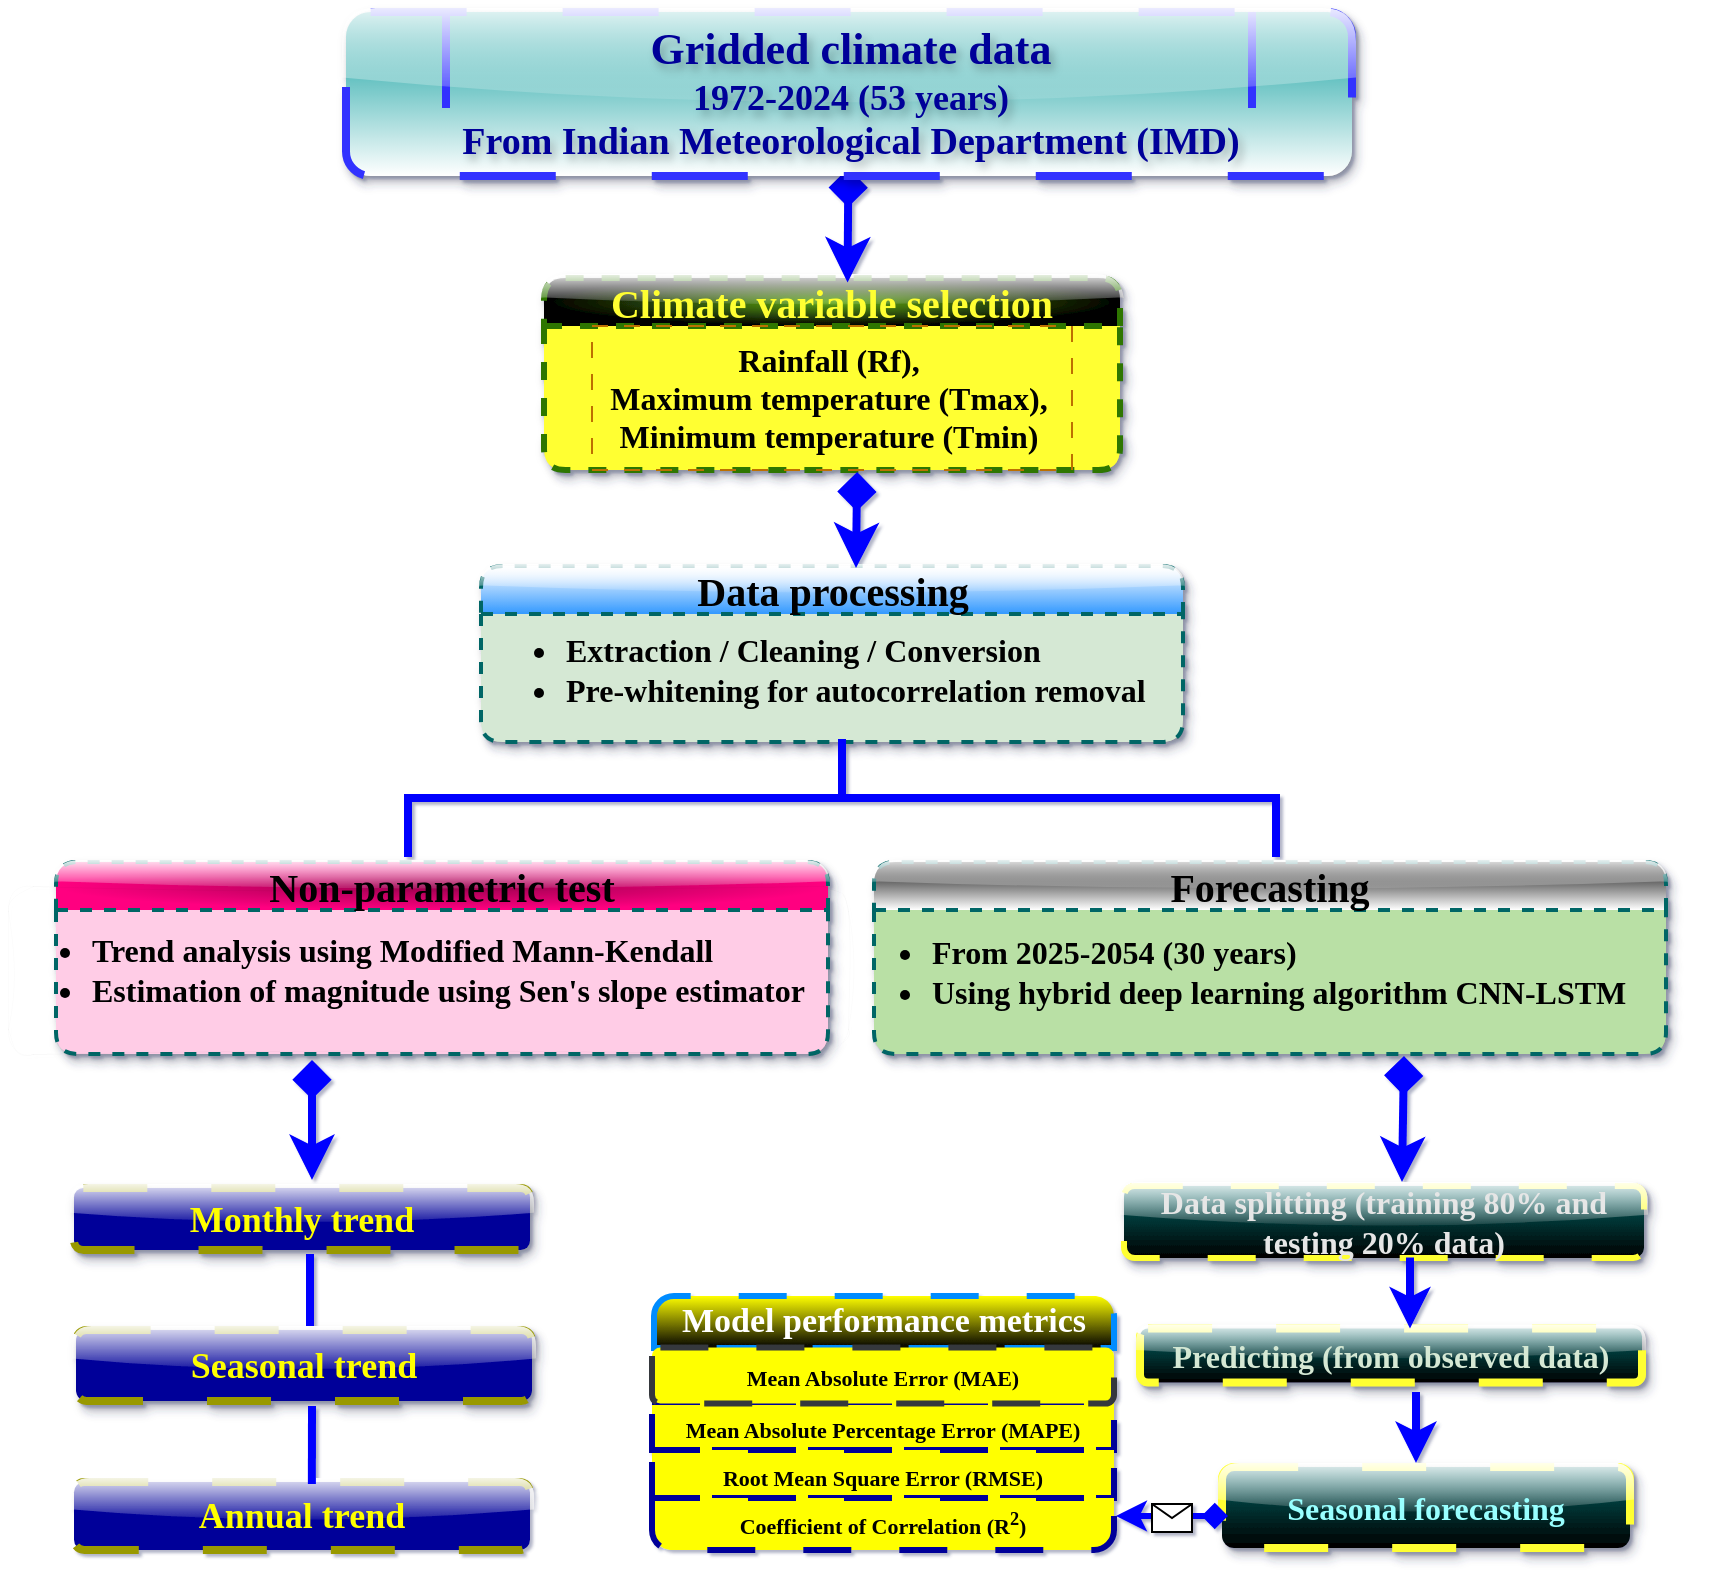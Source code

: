 <mxfile version="26.1.1">
  <diagram id="C5RBs43oDa-KdzZeNtuy" name="Page-1">
    <mxGraphModel dx="1869" dy="659" grid="1" gridSize="12" guides="1" tooltips="1" connect="1" arrows="1" fold="1" page="1" pageScale="1" pageWidth="827" pageHeight="1169" background="#ffffff" math="1" shadow="1">
      <root>
        <mxCell id="WIyWlLk6GJQsqaUBKTNV-0" />
        <mxCell id="WIyWlLk6GJQsqaUBKTNV-1" parent="WIyWlLk6GJQsqaUBKTNV-0" />
        <mxCell id="WIyWlLk6GJQsqaUBKTNV-2" value="" style="rounded=0;html=1;jettySize=auto;orthogonalLoop=1;fontSize=11;endArrow=block;endFill=0;endSize=8;strokeWidth=1;shadow=0;labelBackgroundColor=none;edgeStyle=orthogonalEdgeStyle;" parent="WIyWlLk6GJQsqaUBKTNV-1" edge="1">
          <mxGeometry relative="1" as="geometry">
            <mxPoint x="220" y="170" as="targetPoint" />
          </mxGeometry>
        </mxCell>
        <mxCell id="WIyWlLk6GJQsqaUBKTNV-4" value="Yes" style="rounded=0;html=1;jettySize=auto;orthogonalLoop=1;fontSize=11;endArrow=block;endFill=0;endSize=8;strokeWidth=1;shadow=0;labelBackgroundColor=none;edgeStyle=orthogonalEdgeStyle;" parent="WIyWlLk6GJQsqaUBKTNV-1" edge="1">
          <mxGeometry y="20" relative="1" as="geometry">
            <mxPoint as="offset" />
            <mxPoint x="220" y="250" as="sourcePoint" />
          </mxGeometry>
        </mxCell>
        <mxCell id="WIyWlLk6GJQsqaUBKTNV-5" value="No" style="edgeStyle=orthogonalEdgeStyle;rounded=0;html=1;jettySize=auto;orthogonalLoop=1;fontSize=11;endArrow=block;endFill=0;endSize=8;strokeWidth=1;shadow=0;labelBackgroundColor=none;" parent="WIyWlLk6GJQsqaUBKTNV-1" edge="1">
          <mxGeometry y="10" relative="1" as="geometry">
            <mxPoint as="offset" />
            <mxPoint x="270" y="210" as="sourcePoint" />
          </mxGeometry>
        </mxCell>
        <mxCell id="WIyWlLk6GJQsqaUBKTNV-8" value="No" style="rounded=0;html=1;jettySize=auto;orthogonalLoop=1;fontSize=11;endArrow=block;endFill=0;endSize=8;strokeWidth=1;shadow=0;labelBackgroundColor=none;edgeStyle=orthogonalEdgeStyle;" parent="WIyWlLk6GJQsqaUBKTNV-1" edge="1">
          <mxGeometry x="0.333" y="20" relative="1" as="geometry">
            <mxPoint as="offset" />
            <mxPoint x="220" y="370" as="sourcePoint" />
          </mxGeometry>
        </mxCell>
        <mxCell id="WIyWlLk6GJQsqaUBKTNV-9" value="Yes" style="edgeStyle=orthogonalEdgeStyle;rounded=0;html=1;jettySize=auto;orthogonalLoop=1;fontSize=11;endArrow=block;endFill=0;endSize=8;strokeWidth=1;shadow=0;labelBackgroundColor=none;" parent="WIyWlLk6GJQsqaUBKTNV-1" edge="1">
          <mxGeometry y="10" relative="1" as="geometry">
            <mxPoint as="offset" />
            <mxPoint x="320" y="330" as="targetPoint" />
          </mxGeometry>
        </mxCell>
        <mxCell id="UrOnI7uU73F_u0JW5zdo-0" value="&lt;font style=&quot;color: rgb(255, 255, 51); font-size: 20px;&quot;&gt;Climate variable selection&lt;/font&gt;" style="swimlane;whiteSpace=wrap;html=1;startSize=24;fillStyle=auto;fillColor=#60a917;fontColor=#ffffff;strokeColor=#2D7600;gradientColor=default;swimlaneFillColor=light-dark(#FFFF33,#00A200);rounded=1;shadow=1;glass=1;swimlaneLine=1;gradientDirection=radial;strokeWidth=3;dashed=1;fontFamily=Garamond;" parent="WIyWlLk6GJQsqaUBKTNV-1" vertex="1">
          <mxGeometry x="253" y="144" width="288" height="96" as="geometry">
            <mxRectangle x="510" y="60" width="130" height="30" as="alternateBounds" />
          </mxGeometry>
        </mxCell>
        <mxCell id="F0146wAJavmaQIr5UsxC-5" value="&lt;font face=&quot;Garamond&quot;&gt;&lt;b style=&quot;&quot;&gt;Rainfall (Rf),&amp;nbsp;&lt;/b&gt;&lt;/font&gt;&lt;div&gt;&lt;font face=&quot;Garamond&quot;&gt;&lt;b&gt;Maximum temperature (Tmax),&amp;nbsp;&lt;/b&gt;&lt;/font&gt;&lt;div&gt;&lt;font face=&quot;Garamond&quot;&gt;&lt;b style=&quot;&quot;&gt;Minimum temperature (Tmin)&amp;nbsp;&lt;/b&gt;&lt;/font&gt;&lt;/div&gt;&lt;/div&gt;" style="text;html=1;align=center;verticalAlign=middle;resizable=0;points=[];autosize=1;strokeColor=#BD7000;fillColor=none;fontSize=16;dashed=1;dashPattern=8 8;fontColor=#000000;" parent="UrOnI7uU73F_u0JW5zdo-0" vertex="1">
          <mxGeometry x="24" y="24" width="240" height="72" as="geometry" />
        </mxCell>
        <mxCell id="UrOnI7uU73F_u0JW5zdo-12" style="edgeStyle=none;curved=1;rounded=0;orthogonalLoop=1;jettySize=auto;html=1;exitX=0.75;exitY=0;exitDx=0;exitDy=0;fontSize=12;startSize=8;endSize=8;" parent="WIyWlLk6GJQsqaUBKTNV-1" edge="1">
          <mxGeometry relative="1" as="geometry">
            <mxPoint x="183.5" y="607" as="sourcePoint" />
            <mxPoint x="183.5" y="607" as="targetPoint" />
          </mxGeometry>
        </mxCell>
        <mxCell id="UrOnI7uU73F_u0JW5zdo-17" value="&lt;font face=&quot;Garamond&quot; style=&quot;font-size: 20px;&quot;&gt;Data processing&lt;/font&gt;" style="swimlane;whiteSpace=wrap;html=1;startSize=24;fillStyle=solid;gradientColor=#3399FF;swimlaneFillColor=#D5E8D4;strokeColor=#006666;dashed=1;strokeWidth=2;rounded=1;shadow=1;glass=1;" parent="WIyWlLk6GJQsqaUBKTNV-1" vertex="1">
          <mxGeometry x="221.5" y="288" width="351" height="88" as="geometry">
            <mxRectangle x="510" y="60" width="130" height="30" as="alternateBounds" />
          </mxGeometry>
        </mxCell>
        <mxCell id="UrOnI7uU73F_u0JW5zdo-35" value="&lt;ul&gt;&lt;li&gt;&lt;font face=&quot;Garamond&quot;&gt;&lt;b style=&quot;&quot;&gt;Extraction /&amp;nbsp;&lt;span style=&quot;color: light-dark(rgb(0, 0, 0), rgb(255, 255, 255));&quot;&gt;Cleaning /&amp;nbsp;&lt;/span&gt;&lt;span style=&quot;color: light-dark(rgb(0, 0, 0), rgb(255, 255, 255));&quot;&gt;Conversion&lt;/span&gt;&lt;/b&gt;&lt;/font&gt;&lt;/li&gt;&lt;li&gt;&lt;font face=&quot;Garamond&quot;&gt;&lt;b style=&quot;&quot;&gt;&lt;span style=&quot;color: light-dark(rgb(0, 0, 0), rgb(255, 255, 255));&quot;&gt;Pre-whitening for autocorrelation removal&lt;/span&gt;&lt;/b&gt;&lt;/font&gt;&lt;/li&gt;&lt;/ul&gt;" style="text;html=1;align=left;verticalAlign=middle;resizable=0;points=[];autosize=1;strokeColor=default;fillColor=none;fontSize=16;strokeWidth=0;rounded=1;glass=1;shadow=1;dashed=1;sketch=1;curveFitting=1;jiggle=2;labelBackgroundColor=none;labelBorderColor=none;textShadow=0;opacity=0;" parent="UrOnI7uU73F_u0JW5zdo-17" vertex="1">
          <mxGeometry y="10" width="348" height="84" as="geometry" />
        </mxCell>
        <mxCell id="F0146wAJavmaQIr5UsxC-46" style="edgeStyle=none;curved=1;rounded=0;orthogonalLoop=1;jettySize=auto;html=1;entryX=0.527;entryY=0.002;entryDx=0;entryDy=0;fontSize=12;startSize=10;endSize=10;strokeColor=#0000FF;targetPerimeterSpacing=0;sourcePerimeterSpacing=0;startArrow=diamond;startFill=1;strokeWidth=4;entryPerimeter=0;" parent="WIyWlLk6GJQsqaUBKTNV-1" edge="1">
          <mxGeometry relative="1" as="geometry">
            <mxPoint x="405.181" y="89" as="sourcePoint" />
            <mxPoint x="404.776" y="146.192" as="targetPoint" />
          </mxGeometry>
        </mxCell>
        <mxCell id="UrOnI7uU73F_u0JW5zdo-19" value="&lt;font style=&quot;&quot; face=&quot;Garamond&quot;&gt;&lt;b style=&quot;&quot;&gt;&lt;font style=&quot;font-size: 22px;&quot;&gt;Gridded climate data&lt;/font&gt;&lt;br&gt;&lt;font style=&quot;font-size: 18px;&quot;&gt;1972-2024 (53 years)&lt;/font&gt;&lt;br&gt;&lt;font style=&quot;font-size: 19px;&quot;&gt;From Indian Meteorological Department (IMD)&lt;/font&gt;&lt;/b&gt;&lt;/font&gt;" style="shape=process;backgroundOutline=1;fillColor=default;rounded=1;glass=1;shadow=1;strokeColor=#3333FF;gradientColor=#009999;fontColor=light-dark(#000099,#DADAFF);fontStyle=0;labelBackgroundColor=none;labelBorderColor=none;textShadow=1;whiteSpace=wrap;html=1;gradientDirection=north;strokeWidth=4;perimeterSpacing=4;dashed=1;dashPattern=12 12;" parent="WIyWlLk6GJQsqaUBKTNV-1" vertex="1">
          <mxGeometry x="154" y="11" width="503" height="82" as="geometry" />
        </mxCell>
        <mxCell id="UrOnI7uU73F_u0JW5zdo-31" style="edgeStyle=none;curved=1;rounded=0;orthogonalLoop=1;jettySize=auto;html=1;entryX=0.5;entryY=0;entryDx=0;entryDy=0;fontSize=12;startSize=8;endSize=8;" parent="WIyWlLk6GJQsqaUBKTNV-1" edge="1">
          <mxGeometry relative="1" as="geometry">
            <mxPoint x="482" y="804" as="sourcePoint" />
          </mxGeometry>
        </mxCell>
        <mxCell id="UrOnI7uU73F_u0JW5zdo-41" value="&lt;div&gt;&lt;span style=&quot;font-size: 13px;&quot;&gt;&lt;br&gt;&lt;/span&gt;&lt;/div&gt;" style="text;html=1;align=left;verticalAlign=middle;resizable=0;points=[];autosize=1;strokeColor=none;fillColor=none;fontSize=16;" parent="WIyWlLk6GJQsqaUBKTNV-1" vertex="1">
          <mxGeometry x="312" y="617.5" width="24" height="36" as="geometry" />
        </mxCell>
        <mxCell id="F0146wAJavmaQIr5UsxC-14" value="&lt;font face=&quot;Garamond&quot;&gt;&lt;span style=&quot;font-size: 20px;&quot;&gt;Non-parametric test&lt;/span&gt;&lt;/font&gt;" style="swimlane;whiteSpace=wrap;html=1;startSize=24;fillStyle=solid;gradientColor=#FF0080;swimlaneFillColor=#FFCCE6;strokeColor=#006666;dashed=1;strokeWidth=2;rounded=1;shadow=1;glass=1;fillColor=#99004D;gradientDirection=radial;" parent="WIyWlLk6GJQsqaUBKTNV-1" vertex="1">
          <mxGeometry x="9" y="436" width="386" height="96" as="geometry">
            <mxRectangle x="510" y="60" width="130" height="30" as="alternateBounds" />
          </mxGeometry>
        </mxCell>
        <mxCell id="F0146wAJavmaQIr5UsxC-15" value="&lt;ul&gt;&lt;li&gt;&lt;b style=&quot;&quot;&gt;&lt;font face=&quot;Garamond&quot;&gt;Trend analysis using Modified Mann-Kendall&lt;/font&gt;&lt;/b&gt;&lt;/li&gt;&lt;li&gt;&lt;b style=&quot;&quot;&gt;&lt;font face=&quot;Garamond&quot;&gt;Estimation of magnitude using Sen&#39;s slope estimator&lt;/font&gt;&lt;/b&gt;&lt;/li&gt;&lt;/ul&gt;" style="text;html=1;align=left;verticalAlign=middle;resizable=0;points=[];autosize=1;strokeColor=default;fillColor=none;fontSize=16;strokeWidth=0;rounded=1;glass=1;shadow=1;dashed=1;sketch=1;curveFitting=1;jiggle=2;dashPattern=1 4;opacity=20;" parent="F0146wAJavmaQIr5UsxC-14" vertex="1">
          <mxGeometry x="-24" y="12" width="420" height="84" as="geometry" />
        </mxCell>
        <mxCell id="F0146wAJavmaQIr5UsxC-16" value="&lt;font face=&quot;Garamond&quot;&gt;&lt;span style=&quot;font-size: 20px;&quot;&gt;Forecasting&lt;/span&gt;&lt;/font&gt;" style="swimlane;whiteSpace=wrap;html=1;startSize=24;fillStyle=solid;gradientColor=default;swimlaneFillColor=#B9E0A5;strokeColor=#006666;dashed=1;strokeWidth=2;rounded=1;shadow=1;glass=1;fillColor=default;gradientDirection=north;" parent="WIyWlLk6GJQsqaUBKTNV-1" vertex="1">
          <mxGeometry x="418" y="436" width="396" height="96" as="geometry">
            <mxRectangle x="510" y="60" width="130" height="30" as="alternateBounds" />
          </mxGeometry>
        </mxCell>
        <mxCell id="F0146wAJavmaQIr5UsxC-17" value="&lt;ul&gt;&lt;li&gt;&lt;b style=&quot;&quot;&gt;&lt;font face=&quot;Garamond&quot;&gt;From 2025-2054 (30 years)&lt;/font&gt;&lt;/b&gt;&lt;/li&gt;&lt;li&gt;&lt;b style=&quot;&quot;&gt;&lt;font face=&quot;Garamond&quot;&gt;Using hybrid deep learning algorithm CNN-LSTM&lt;/font&gt;&lt;/b&gt;&lt;/li&gt;&lt;/ul&gt;" style="text;html=1;align=left;verticalAlign=middle;resizable=0;points=[];autosize=1;strokeColor=#FF66FF;fillColor=none;fontSize=16;strokeWidth=0;rounded=1;glass=1;shadow=1;dashed=1;sketch=1;curveFitting=1;jiggle=2;opacity=0;" parent="F0146wAJavmaQIr5UsxC-16" vertex="1">
          <mxGeometry x="-13" y="13" width="420" height="84" as="geometry" />
        </mxCell>
        <mxCell id="F0146wAJavmaQIr5UsxC-18" value="&lt;font style=&quot;color: rgb(255, 255, 0); font-size: 18px;&quot; face=&quot;Garamond&quot;&gt;&lt;b style=&quot;&quot;&gt;Annual trend&lt;/b&gt;&lt;/font&gt;" style="rounded=1;whiteSpace=wrap;html=1;strokeColor=#999900;fillColor=#000099;glass=1;strokeWidth=4;dashed=1;dashPattern=8 8;" parent="WIyWlLk6GJQsqaUBKTNV-1" vertex="1">
          <mxGeometry x="18" y="746" width="228" height="34" as="geometry" />
        </mxCell>
        <mxCell id="F0146wAJavmaQIr5UsxC-19" value="&lt;font style=&quot;color: rgb(255, 255, 0); font-size: 18px;&quot; face=&quot;Garamond&quot;&gt;&lt;b style=&quot;&quot;&gt;Seasonal trend&lt;/b&gt;&lt;/font&gt;" style="rounded=1;whiteSpace=wrap;html=1;fillStyle=solid;fillColor=#000099;dashed=1;dashPattern=8 8;strokeColor=#999900;strokeWidth=4;glass=1;shadow=1;" parent="WIyWlLk6GJQsqaUBKTNV-1" vertex="1">
          <mxGeometry x="19" y="670" width="228" height="35.5" as="geometry" />
        </mxCell>
        <mxCell id="F0146wAJavmaQIr5UsxC-20" value="&lt;font style=&quot;font-size: 18px;&quot; face=&quot;Garamond&quot;&gt;&lt;b style=&quot;&quot;&gt;Monthly trend&lt;/b&gt;&lt;/font&gt;" style="rounded=1;whiteSpace=wrap;html=1;fontColor=#FFFF00;labelBackgroundColor=none;fillStyle=solid;fillColor=#000099;strokeWidth=4;strokeColor=#999900;dashed=1;dashPattern=8 8;shadow=1;glass=1;" parent="WIyWlLk6GJQsqaUBKTNV-1" vertex="1">
          <mxGeometry x="18" y="599" width="228" height="31" as="geometry" />
        </mxCell>
        <mxCell id="F0146wAJavmaQIr5UsxC-21" value="&lt;font style=&quot;color: rgb(153, 255, 255);&quot; face=&quot;Garamond&quot;&gt;&lt;span style=&quot;font-size: 16px;&quot;&gt;&lt;b style=&quot;&quot;&gt;Seasonal forecasting&lt;/b&gt;&lt;/span&gt;&lt;/font&gt;" style="rounded=1;whiteSpace=wrap;html=1;fillColor=#006666;glass=1;shadow=1;strokeColor=#FFFF33;dashed=1;dashPattern=8 8;strokeWidth=4;gradientColor=default;" parent="WIyWlLk6GJQsqaUBKTNV-1" vertex="1">
          <mxGeometry x="592" y="738.5" width="204" height="40.5" as="geometry" />
        </mxCell>
        <mxCell id="F0146wAJavmaQIr5UsxC-22" value="&lt;font style=&quot;color: rgb(213, 232, 212);&quot; face=&quot;Garamond&quot;&gt;&lt;span style=&quot;font-size: 16px;&quot;&gt;&lt;b style=&quot;&quot;&gt;Predicting (from observed data)&lt;/b&gt;&lt;/span&gt;&lt;/font&gt;" style="rounded=1;whiteSpace=wrap;html=1;fillColor=#006666;glass=1;shadow=1;dashed=1;dashPattern=8 8;strokeWidth=4;strokeColor=#FFFF33;gradientColor=default;" parent="WIyWlLk6GJQsqaUBKTNV-1" vertex="1">
          <mxGeometry x="551" y="669.25" width="251" height="27" as="geometry" />
        </mxCell>
        <mxCell id="F0146wAJavmaQIr5UsxC-23" value="&lt;font style=&quot;color: rgb(230, 230, 230);&quot; face=&quot;Garamond&quot;&gt;&lt;span style=&quot;font-size: 16px;&quot;&gt;&lt;b style=&quot;&quot;&gt;Data splitting (training 80% and testing 20% data)&lt;/b&gt;&lt;/span&gt;&lt;/font&gt;" style="rounded=1;whiteSpace=wrap;html=1;fillColor=#006666;glass=1;dashed=1;dashPattern=8 8;strokeColor=#FFFF33;strokeWidth=3;shadow=1;gradientColor=default;" parent="WIyWlLk6GJQsqaUBKTNV-1" vertex="1">
          <mxGeometry x="543" y="598" width="260" height="36" as="geometry" />
        </mxCell>
        <mxCell id="F0146wAJavmaQIr5UsxC-27" value="&#xa;&lt;b style=&quot;forced-color-adjust: none; color: rgb(0, 0, 0); font-family: Garamond; font-style: normal; font-variant-ligatures: normal; font-variant-caps: normal; letter-spacing: normal; orphans: 2; text-align: center; text-indent: 0px; text-transform: none; widows: 2; word-spacing: 0px; -webkit-text-stroke-width: 0px; white-space: normal; background-color: rgb(251, 251, 251); text-decoration-thickness: initial; text-decoration-style: initial; text-decoration-color: initial;&quot;&gt;Mean Absolute Error (MAE)&lt;/b&gt;&#xa;&#xa;" style="swimlane;shape=mxgraph.bootstrap.anchor;strokeColor=#000099;fillColor=#FFFF00;fontColor=#666666;fontStyle=0;childLayout=stackLayout;horizontal=1;startSize=0;horizontalStack=0;resizeParent=1;resizeParentMax=0;resizeLast=0;collapsible=0;marginBottom=0;whiteSpace=wrap;html=1;dashed=1;dashPattern=8 8;strokeWidth=4;gradientColor=default;shadow=0;fontSize=11;" parent="WIyWlLk6GJQsqaUBKTNV-1" vertex="1">
          <mxGeometry x="307" y="706" width="231" height="74" as="geometry" />
        </mxCell>
        <mxCell id="F0146wAJavmaQIr5UsxC-29" value="&lt;b style=&quot;color: rgb(0, 0, 0); font-family: Garamond;&quot;&gt;&lt;font style=&quot;font-size: 11px;&quot;&gt;Mean Absolute Percentage Error (MAPE)&lt;/font&gt;&lt;/b&gt;" style="text;strokeColor=inherit;align=center;verticalAlign=middle;spacingLeft=10;spacingRight=10;overflow=hidden;points=[[0,0.5],[1,0.5]];portConstraint=eastwest;rotatable=0;whiteSpace=wrap;html=1;rSize=5;fillColor=inherit;fontColor=inherit;fontSize=17;fontStyle=1;dashed=1;dashPattern=8 8;strokeWidth=3;" parent="F0146wAJavmaQIr5UsxC-27" vertex="1">
          <mxGeometry width="231" height="24" as="geometry" />
        </mxCell>
        <mxCell id="F0146wAJavmaQIr5UsxC-30" value="&lt;b style=&quot;color: rgb(0, 0, 0); font-family: Garamond;&quot;&gt;&lt;font style=&quot;font-size: 11px;&quot;&gt;Root Mean Square Error (RMSE)&lt;/font&gt;&lt;/b&gt;" style="text;strokeColor=inherit;align=center;verticalAlign=middle;spacingLeft=10;spacingRight=10;overflow=hidden;points=[[0,0.5],[1,0.5]];portConstraint=eastwest;rotatable=0;whiteSpace=wrap;html=1;rSize=5;fillColor=inherit;fontColor=inherit;fontSize=17;fontStyle=1;dashed=1;dashPattern=8 8;strokeWidth=3;" parent="F0146wAJavmaQIr5UsxC-27" vertex="1">
          <mxGeometry y="24" width="231" height="24" as="geometry" />
        </mxCell>
        <mxCell id="F0146wAJavmaQIr5UsxC-31" value="&lt;b style=&quot;color: rgb(0, 0, 0); font-family: Garamond;&quot;&gt;&lt;font style=&quot;font-size: 11px;&quot;&gt;Coefficient of Correlation (R&lt;sup style=&quot;&quot;&gt;2&lt;/sup&gt;)&lt;/font&gt;&lt;/b&gt;" style="text;strokeColor=inherit;align=center;verticalAlign=middle;spacingLeft=10;spacingRight=10;overflow=hidden;points=[[0,0.5],[1,0.5]];portConstraint=eastwest;rotatable=0;whiteSpace=wrap;html=1;shape=mxgraph.mockup.bottomButton;rSize=10;fillColor=inherit;fontColor=inherit;fontSize=17;fontStyle=1;dashed=1;dashPattern=8 8;strokeWidth=3;" parent="F0146wAJavmaQIr5UsxC-27" vertex="1">
          <mxGeometry y="48" width="231" height="26" as="geometry" />
        </mxCell>
        <mxCell id="F0146wAJavmaQIr5UsxC-33" style="edgeStyle=none;curved=1;rounded=0;orthogonalLoop=1;jettySize=auto;html=1;entryX=0.998;entryY=0.056;entryDx=0;entryDy=0;entryPerimeter=0;fontSize=12;startSize=8;endSize=8;" parent="F0146wAJavmaQIr5UsxC-27" source="F0146wAJavmaQIr5UsxC-27" target="F0146wAJavmaQIr5UsxC-30" edge="1">
          <mxGeometry relative="1" as="geometry" />
        </mxCell>
        <mxCell id="F0146wAJavmaQIr5UsxC-28" value="&lt;font face=&quot;Garamond&quot;&gt;Model performance metrics&lt;/font&gt;" style="text;strokeColor=#008CFF;align=center;verticalAlign=middle;spacingLeft=10;spacingRight=10;overflow=hidden;points=[[0,0.5],[1,0.5]];portConstraint=eastwest;rotatable=0;whiteSpace=wrap;html=1;shape=mxgraph.mockup.topButton;rSize=10;fillColor=#FFFF00;fontColor=#ffffff;fontSize=17;fontStyle=1;gradientColor=default;dashed=1;dashPattern=8 8;strokeWidth=3;" parent="WIyWlLk6GJQsqaUBKTNV-1" vertex="1">
          <mxGeometry x="308" y="653" width="230" height="26" as="geometry" />
        </mxCell>
        <mxCell id="F0146wAJavmaQIr5UsxC-35" value="&lt;b style=&quot;color: rgb(0, 0, 0); font-family: Garamond;&quot;&gt;&lt;font style=&quot;font-size: 11px;&quot;&gt;Mean Absolute Error (MAE)&lt;/font&gt;&lt;/b&gt;" style="text;strokeColor=#36393d;align=center;verticalAlign=middle;spacingLeft=10;spacingRight=10;overflow=hidden;points=[[0,0.5],[1,0.5]];portConstraint=eastwest;rotatable=0;whiteSpace=wrap;html=1;rSize=5;fillColor=#FFFF00;fontSize=17;fontStyle=1;rounded=1;glass=0;shadow=0;dashed=1;dashPattern=8 8;strokeWidth=3;gradientColor=none;" parent="WIyWlLk6GJQsqaUBKTNV-1" vertex="1">
          <mxGeometry x="307" y="678.75" width="231" height="28" as="geometry" />
        </mxCell>
        <mxCell id="F0146wAJavmaQIr5UsxC-36" value="" style="endArrow=classic;html=1;rounded=0;fontSize=12;curved=1;strokeWidth=3;startArrow=diamond;startFill=1;strokeColor=#0000FF;" parent="WIyWlLk6GJQsqaUBKTNV-1" edge="1">
          <mxGeometry relative="1" as="geometry">
            <mxPoint x="595" y="763" as="sourcePoint" />
            <mxPoint x="539" y="763" as="targetPoint" />
          </mxGeometry>
        </mxCell>
        <mxCell id="F0146wAJavmaQIr5UsxC-37" value="" style="shape=message;html=1;outlineConnect=0;strokeWidth=1;" parent="F0146wAJavmaQIr5UsxC-36" vertex="1">
          <mxGeometry width="20" height="14" relative="1" as="geometry">
            <mxPoint x="-10" y="-6" as="offset" />
          </mxGeometry>
        </mxCell>
        <mxCell id="F0146wAJavmaQIr5UsxC-44" value="" style="strokeWidth=4;html=1;shape=mxgraph.flowchart.annotation_2;align=left;labelPosition=right;pointerEvents=1;rotation=90;fillColor=#0000FF;strokeColor=#0000FF;gradientColor=default;" parent="WIyWlLk6GJQsqaUBKTNV-1" vertex="1">
          <mxGeometry x="372.5" y="187" width="59" height="434" as="geometry" />
        </mxCell>
        <mxCell id="F0146wAJavmaQIr5UsxC-45" style="edgeStyle=none;curved=1;rounded=0;orthogonalLoop=1;jettySize=auto;html=1;fontSize=12;startSize=10;endSize=10;startArrow=diamond;startFill=1;strokeWidth=4;sourcePerimeterSpacing=0;strokeColor=#0000FF;" parent="WIyWlLk6GJQsqaUBKTNV-1" edge="1">
          <mxGeometry relative="1" as="geometry">
            <mxPoint x="409.571" y="241" as="sourcePoint" />
            <mxPoint x="409" y="289" as="targetPoint" />
          </mxGeometry>
        </mxCell>
        <mxCell id="F0146wAJavmaQIr5UsxC-48" value="" style="endArrow=classic;html=1;rounded=0;fontSize=12;startSize=10;endSize=10;curved=1;startArrow=diamond;startFill=1;strokeWidth=4;strokeColor=#0000FF;" parent="WIyWlLk6GJQsqaUBKTNV-1" edge="1">
          <mxGeometry width="50" height="50" relative="1" as="geometry">
            <mxPoint x="137" y="535" as="sourcePoint" />
            <mxPoint x="137" y="595" as="targetPoint" />
          </mxGeometry>
        </mxCell>
        <mxCell id="F0146wAJavmaQIr5UsxC-50" value="" style="endArrow=classic;html=1;rounded=0;fontSize=12;startSize=10;endSize=10;curved=1;startArrow=diamond;startFill=1;strokeWidth=4;strokeColor=#0000FF;exitX=0.402;exitY=1.012;exitDx=0;exitDy=0;exitPerimeter=0;" parent="WIyWlLk6GJQsqaUBKTNV-1" edge="1">
          <mxGeometry width="50" height="50" relative="1" as="geometry">
            <mxPoint x="683.0" y="533" as="sourcePoint" />
            <mxPoint x="682" y="596" as="targetPoint" />
          </mxGeometry>
        </mxCell>
        <mxCell id="F0146wAJavmaQIr5UsxC-51" value="" style="endArrow=none;html=1;rounded=0;fontSize=12;startSize=8;endSize=8;curved=1;strokeWidth=4;strokeColor=#0000FF;" parent="WIyWlLk6GJQsqaUBKTNV-1" edge="1">
          <mxGeometry width="50" height="50" relative="1" as="geometry">
            <mxPoint x="136" y="668" as="sourcePoint" />
            <mxPoint x="136" y="632" as="targetPoint" />
          </mxGeometry>
        </mxCell>
        <mxCell id="F0146wAJavmaQIr5UsxC-53" value="" style="endArrow=none;html=1;rounded=0;fontSize=12;startSize=8;endSize=8;curved=1;exitX=0.526;exitY=0;exitDx=0;exitDy=0;exitPerimeter=0;strokeWidth=4;strokeColor=#0000FF;" parent="WIyWlLk6GJQsqaUBKTNV-1" edge="1">
          <mxGeometry width="50" height="50" relative="1" as="geometry">
            <mxPoint x="136.928" y="747" as="sourcePoint" />
            <mxPoint x="137" y="708" as="targetPoint" />
          </mxGeometry>
        </mxCell>
        <mxCell id="F0146wAJavmaQIr5UsxC-55" value="" style="endArrow=classic;html=1;rounded=0;fontSize=12;startSize=8;endSize=8;curved=1;strokeWidth=4;strokeColor=#0000FF;" parent="WIyWlLk6GJQsqaUBKTNV-1" edge="1">
          <mxGeometry width="50" height="50" relative="1" as="geometry">
            <mxPoint x="686" y="633.75" as="sourcePoint" />
            <mxPoint x="686" y="669.25" as="targetPoint" />
          </mxGeometry>
        </mxCell>
        <mxCell id="F0146wAJavmaQIr5UsxC-56" value="" style="endArrow=classic;html=1;rounded=0;fontSize=12;startSize=8;endSize=8;curved=1;strokeWidth=4;strokeColor=#0000FF;" parent="WIyWlLk6GJQsqaUBKTNV-1" edge="1">
          <mxGeometry width="50" height="50" relative="1" as="geometry">
            <mxPoint x="689" y="701" as="sourcePoint" />
            <mxPoint x="689" y="736.5" as="targetPoint" />
          </mxGeometry>
        </mxCell>
      </root>
    </mxGraphModel>
  </diagram>
</mxfile>
